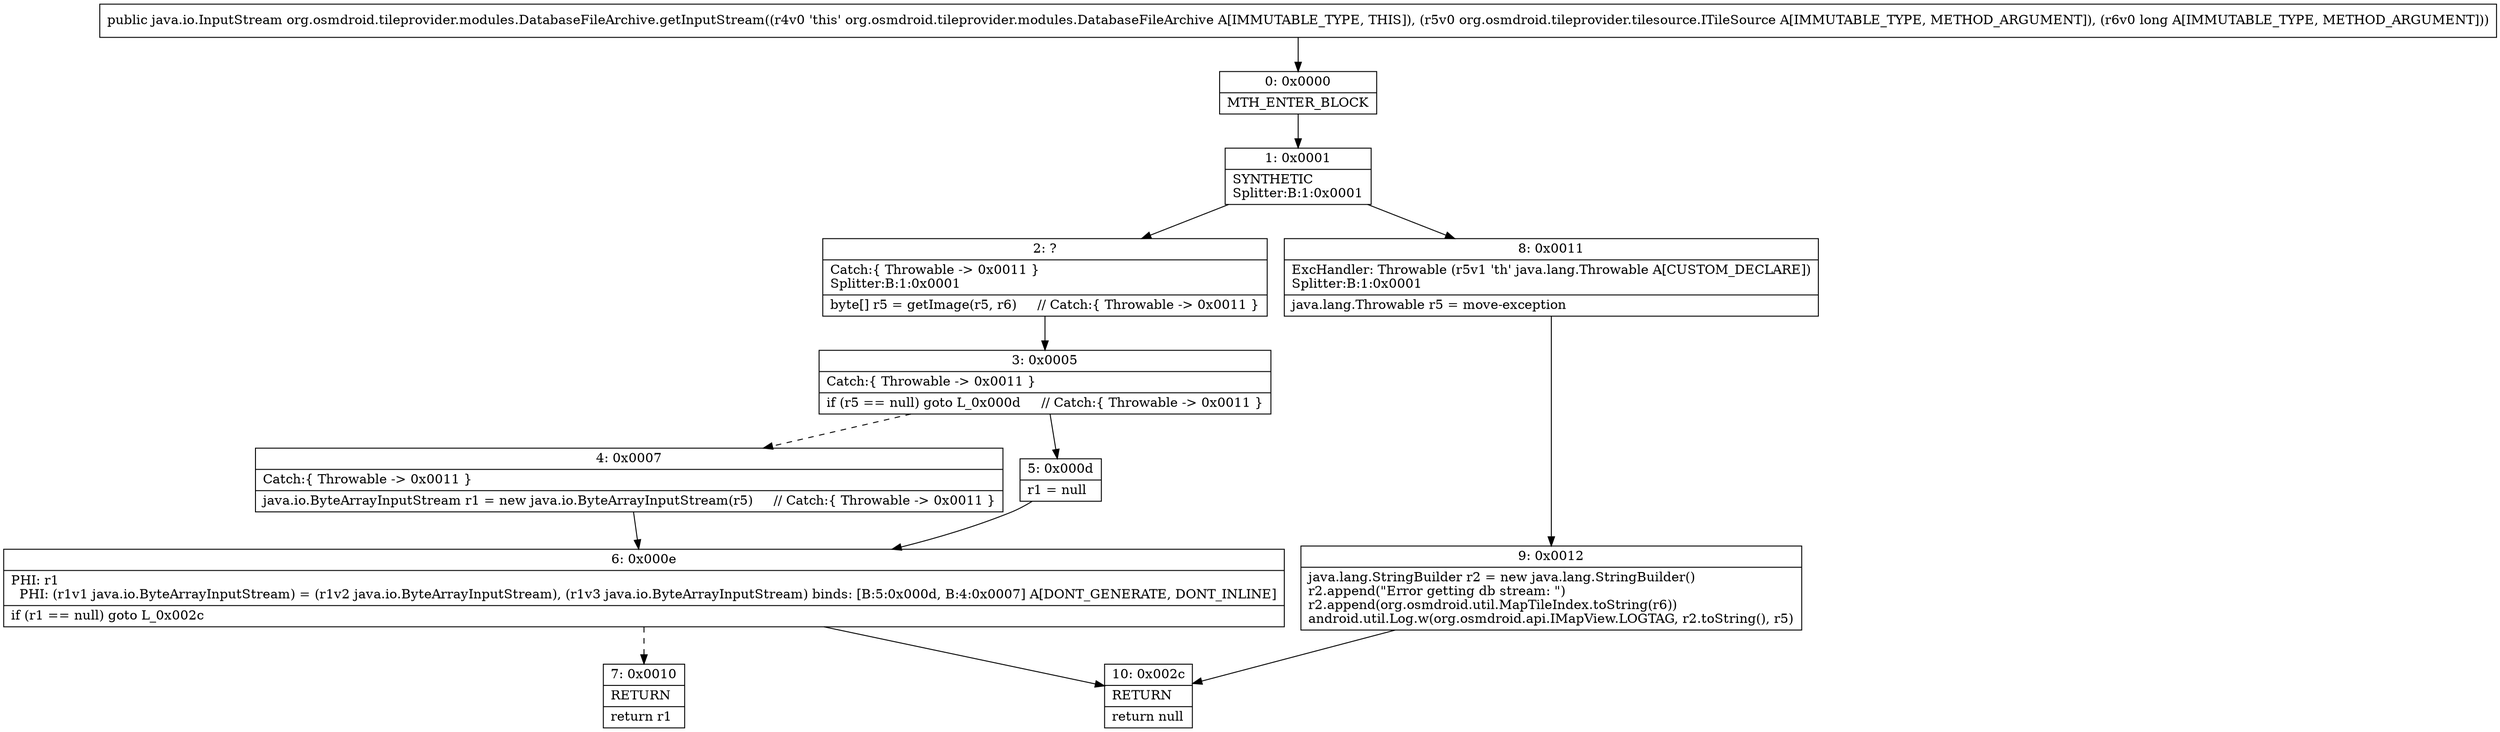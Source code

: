 digraph "CFG fororg.osmdroid.tileprovider.modules.DatabaseFileArchive.getInputStream(Lorg\/osmdroid\/tileprovider\/tilesource\/ITileSource;J)Ljava\/io\/InputStream;" {
Node_0 [shape=record,label="{0\:\ 0x0000|MTH_ENTER_BLOCK\l}"];
Node_1 [shape=record,label="{1\:\ 0x0001|SYNTHETIC\lSplitter:B:1:0x0001\l}"];
Node_2 [shape=record,label="{2\:\ ?|Catch:\{ Throwable \-\> 0x0011 \}\lSplitter:B:1:0x0001\l|byte[] r5 = getImage(r5, r6)     \/\/ Catch:\{ Throwable \-\> 0x0011 \}\l}"];
Node_3 [shape=record,label="{3\:\ 0x0005|Catch:\{ Throwable \-\> 0x0011 \}\l|if (r5 == null) goto L_0x000d     \/\/ Catch:\{ Throwable \-\> 0x0011 \}\l}"];
Node_4 [shape=record,label="{4\:\ 0x0007|Catch:\{ Throwable \-\> 0x0011 \}\l|java.io.ByteArrayInputStream r1 = new java.io.ByteArrayInputStream(r5)     \/\/ Catch:\{ Throwable \-\> 0x0011 \}\l}"];
Node_5 [shape=record,label="{5\:\ 0x000d|r1 = null\l}"];
Node_6 [shape=record,label="{6\:\ 0x000e|PHI: r1 \l  PHI: (r1v1 java.io.ByteArrayInputStream) = (r1v2 java.io.ByteArrayInputStream), (r1v3 java.io.ByteArrayInputStream) binds: [B:5:0x000d, B:4:0x0007] A[DONT_GENERATE, DONT_INLINE]\l|if (r1 == null) goto L_0x002c\l}"];
Node_7 [shape=record,label="{7\:\ 0x0010|RETURN\l|return r1\l}"];
Node_8 [shape=record,label="{8\:\ 0x0011|ExcHandler: Throwable (r5v1 'th' java.lang.Throwable A[CUSTOM_DECLARE])\lSplitter:B:1:0x0001\l|java.lang.Throwable r5 = move\-exception\l}"];
Node_9 [shape=record,label="{9\:\ 0x0012|java.lang.StringBuilder r2 = new java.lang.StringBuilder()\lr2.append(\"Error getting db stream: \")\lr2.append(org.osmdroid.util.MapTileIndex.toString(r6))\landroid.util.Log.w(org.osmdroid.api.IMapView.LOGTAG, r2.toString(), r5)\l}"];
Node_10 [shape=record,label="{10\:\ 0x002c|RETURN\l|return null\l}"];
MethodNode[shape=record,label="{public java.io.InputStream org.osmdroid.tileprovider.modules.DatabaseFileArchive.getInputStream((r4v0 'this' org.osmdroid.tileprovider.modules.DatabaseFileArchive A[IMMUTABLE_TYPE, THIS]), (r5v0 org.osmdroid.tileprovider.tilesource.ITileSource A[IMMUTABLE_TYPE, METHOD_ARGUMENT]), (r6v0 long A[IMMUTABLE_TYPE, METHOD_ARGUMENT])) }"];
MethodNode -> Node_0;
Node_0 -> Node_1;
Node_1 -> Node_2;
Node_1 -> Node_8;
Node_2 -> Node_3;
Node_3 -> Node_4[style=dashed];
Node_3 -> Node_5;
Node_4 -> Node_6;
Node_5 -> Node_6;
Node_6 -> Node_7[style=dashed];
Node_6 -> Node_10;
Node_8 -> Node_9;
Node_9 -> Node_10;
}

